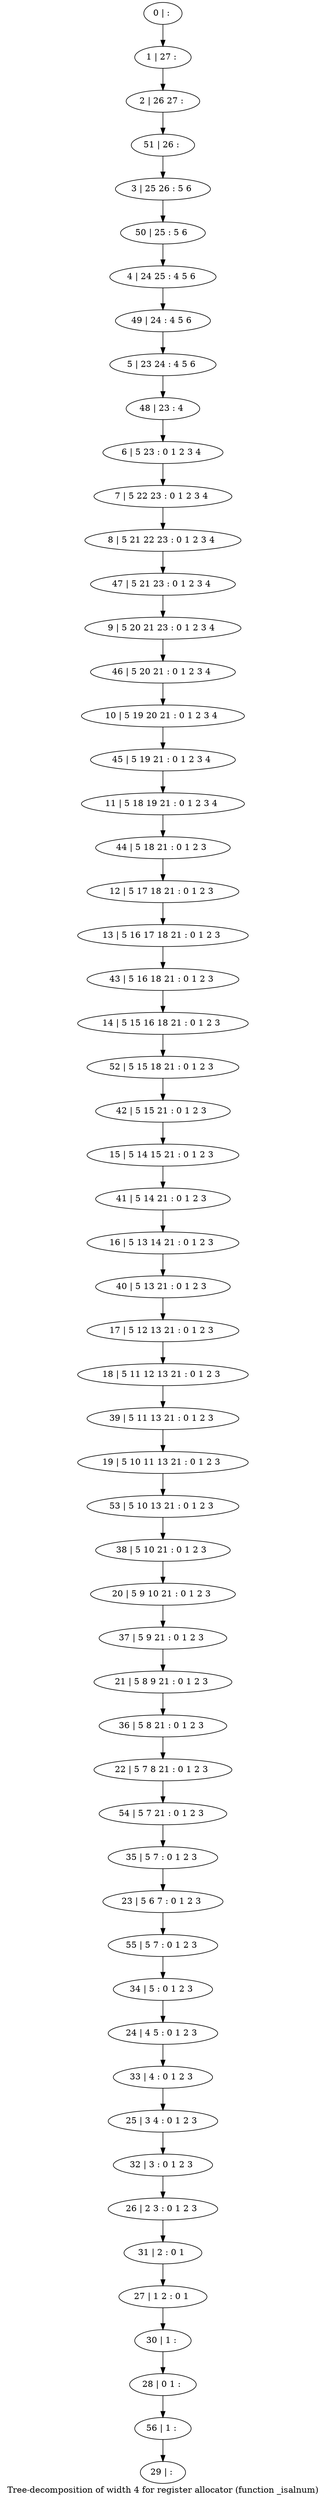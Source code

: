 digraph G {
graph [label="Tree-decomposition of width 4 for register allocator (function _isalnum)"]
0[label="0 | : "];
1[label="1 | 27 : "];
2[label="2 | 26 27 : "];
3[label="3 | 25 26 : 5 6 "];
4[label="4 | 24 25 : 4 5 6 "];
5[label="5 | 23 24 : 4 5 6 "];
6[label="6 | 5 23 : 0 1 2 3 4 "];
7[label="7 | 5 22 23 : 0 1 2 3 4 "];
8[label="8 | 5 21 22 23 : 0 1 2 3 4 "];
9[label="9 | 5 20 21 23 : 0 1 2 3 4 "];
10[label="10 | 5 19 20 21 : 0 1 2 3 4 "];
11[label="11 | 5 18 19 21 : 0 1 2 3 4 "];
12[label="12 | 5 17 18 21 : 0 1 2 3 "];
13[label="13 | 5 16 17 18 21 : 0 1 2 3 "];
14[label="14 | 5 15 16 18 21 : 0 1 2 3 "];
15[label="15 | 5 14 15 21 : 0 1 2 3 "];
16[label="16 | 5 13 14 21 : 0 1 2 3 "];
17[label="17 | 5 12 13 21 : 0 1 2 3 "];
18[label="18 | 5 11 12 13 21 : 0 1 2 3 "];
19[label="19 | 5 10 11 13 21 : 0 1 2 3 "];
20[label="20 | 5 9 10 21 : 0 1 2 3 "];
21[label="21 | 5 8 9 21 : 0 1 2 3 "];
22[label="22 | 5 7 8 21 : 0 1 2 3 "];
23[label="23 | 5 6 7 : 0 1 2 3 "];
24[label="24 | 4 5 : 0 1 2 3 "];
25[label="25 | 3 4 : 0 1 2 3 "];
26[label="26 | 2 3 : 0 1 2 3 "];
27[label="27 | 1 2 : 0 1 "];
28[label="28 | 0 1 : "];
29[label="29 | : "];
30[label="30 | 1 : "];
31[label="31 | 2 : 0 1 "];
32[label="32 | 3 : 0 1 2 3 "];
33[label="33 | 4 : 0 1 2 3 "];
34[label="34 | 5 : 0 1 2 3 "];
35[label="35 | 5 7 : 0 1 2 3 "];
36[label="36 | 5 8 21 : 0 1 2 3 "];
37[label="37 | 5 9 21 : 0 1 2 3 "];
38[label="38 | 5 10 21 : 0 1 2 3 "];
39[label="39 | 5 11 13 21 : 0 1 2 3 "];
40[label="40 | 5 13 21 : 0 1 2 3 "];
41[label="41 | 5 14 21 : 0 1 2 3 "];
42[label="42 | 5 15 21 : 0 1 2 3 "];
43[label="43 | 5 16 18 21 : 0 1 2 3 "];
44[label="44 | 5 18 21 : 0 1 2 3 "];
45[label="45 | 5 19 21 : 0 1 2 3 4 "];
46[label="46 | 5 20 21 : 0 1 2 3 4 "];
47[label="47 | 5 21 23 : 0 1 2 3 4 "];
48[label="48 | 23 : 4 "];
49[label="49 | 24 : 4 5 6 "];
50[label="50 | 25 : 5 6 "];
51[label="51 | 26 : "];
52[label="52 | 5 15 18 21 : 0 1 2 3 "];
53[label="53 | 5 10 13 21 : 0 1 2 3 "];
54[label="54 | 5 7 21 : 0 1 2 3 "];
55[label="55 | 5 7 : 0 1 2 3 "];
56[label="56 | 1 : "];
0->1 ;
1->2 ;
6->7 ;
7->8 ;
12->13 ;
17->18 ;
30->28 ;
27->30 ;
31->27 ;
26->31 ;
32->26 ;
25->32 ;
33->25 ;
24->33 ;
34->24 ;
35->23 ;
36->22 ;
21->36 ;
37->21 ;
20->37 ;
38->20 ;
39->19 ;
18->39 ;
40->17 ;
16->40 ;
41->16 ;
15->41 ;
42->15 ;
43->14 ;
13->43 ;
44->12 ;
11->44 ;
45->11 ;
10->45 ;
46->10 ;
9->46 ;
47->9 ;
8->47 ;
48->6 ;
5->48 ;
49->5 ;
4->49 ;
50->4 ;
3->50 ;
51->3 ;
2->51 ;
52->42 ;
14->52 ;
53->38 ;
19->53 ;
54->35 ;
22->54 ;
55->34 ;
23->55 ;
56->29 ;
28->56 ;
}
